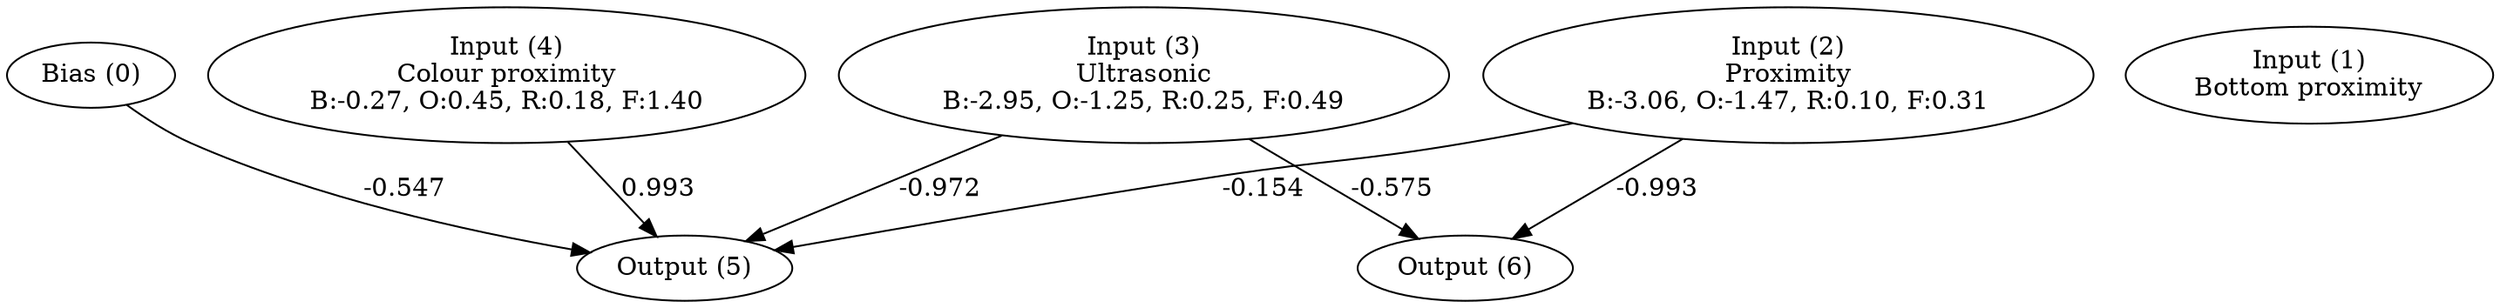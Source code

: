 digraph G {
  0 [ label="Bias (0)" ];
  1 [ label="Input (1)\nBottom proximity" ];
  2 [ label="Input (2)\nProximity\nB:-3.06, O:-1.47, R:0.10, F:0.31" ];
  3 [ label="Input (3)\nUltrasonic\nB:-2.95, O:-1.25, R:0.25, F:0.49" ];
  4 [ label="Input (4)\nColour proximity\nB:-0.27, O:0.45, R:0.18, F:1.40" ];
  5 [ label="Output (5)" ];
  6 [ label="Output (6)" ];
  { rank=same 0 1 2 3 4 }
  { rank=same 5 6 }
  0 -> 5 [ label="-0.547" ];
  2 -> 5 [ label="-0.154" ];
  2 -> 6 [ label="-0.993" ];
  3 -> 5 [ label="-0.972" ];
  3 -> 6 [ label="-0.575" ];
  4 -> 5 [ label="0.993" ];
}

